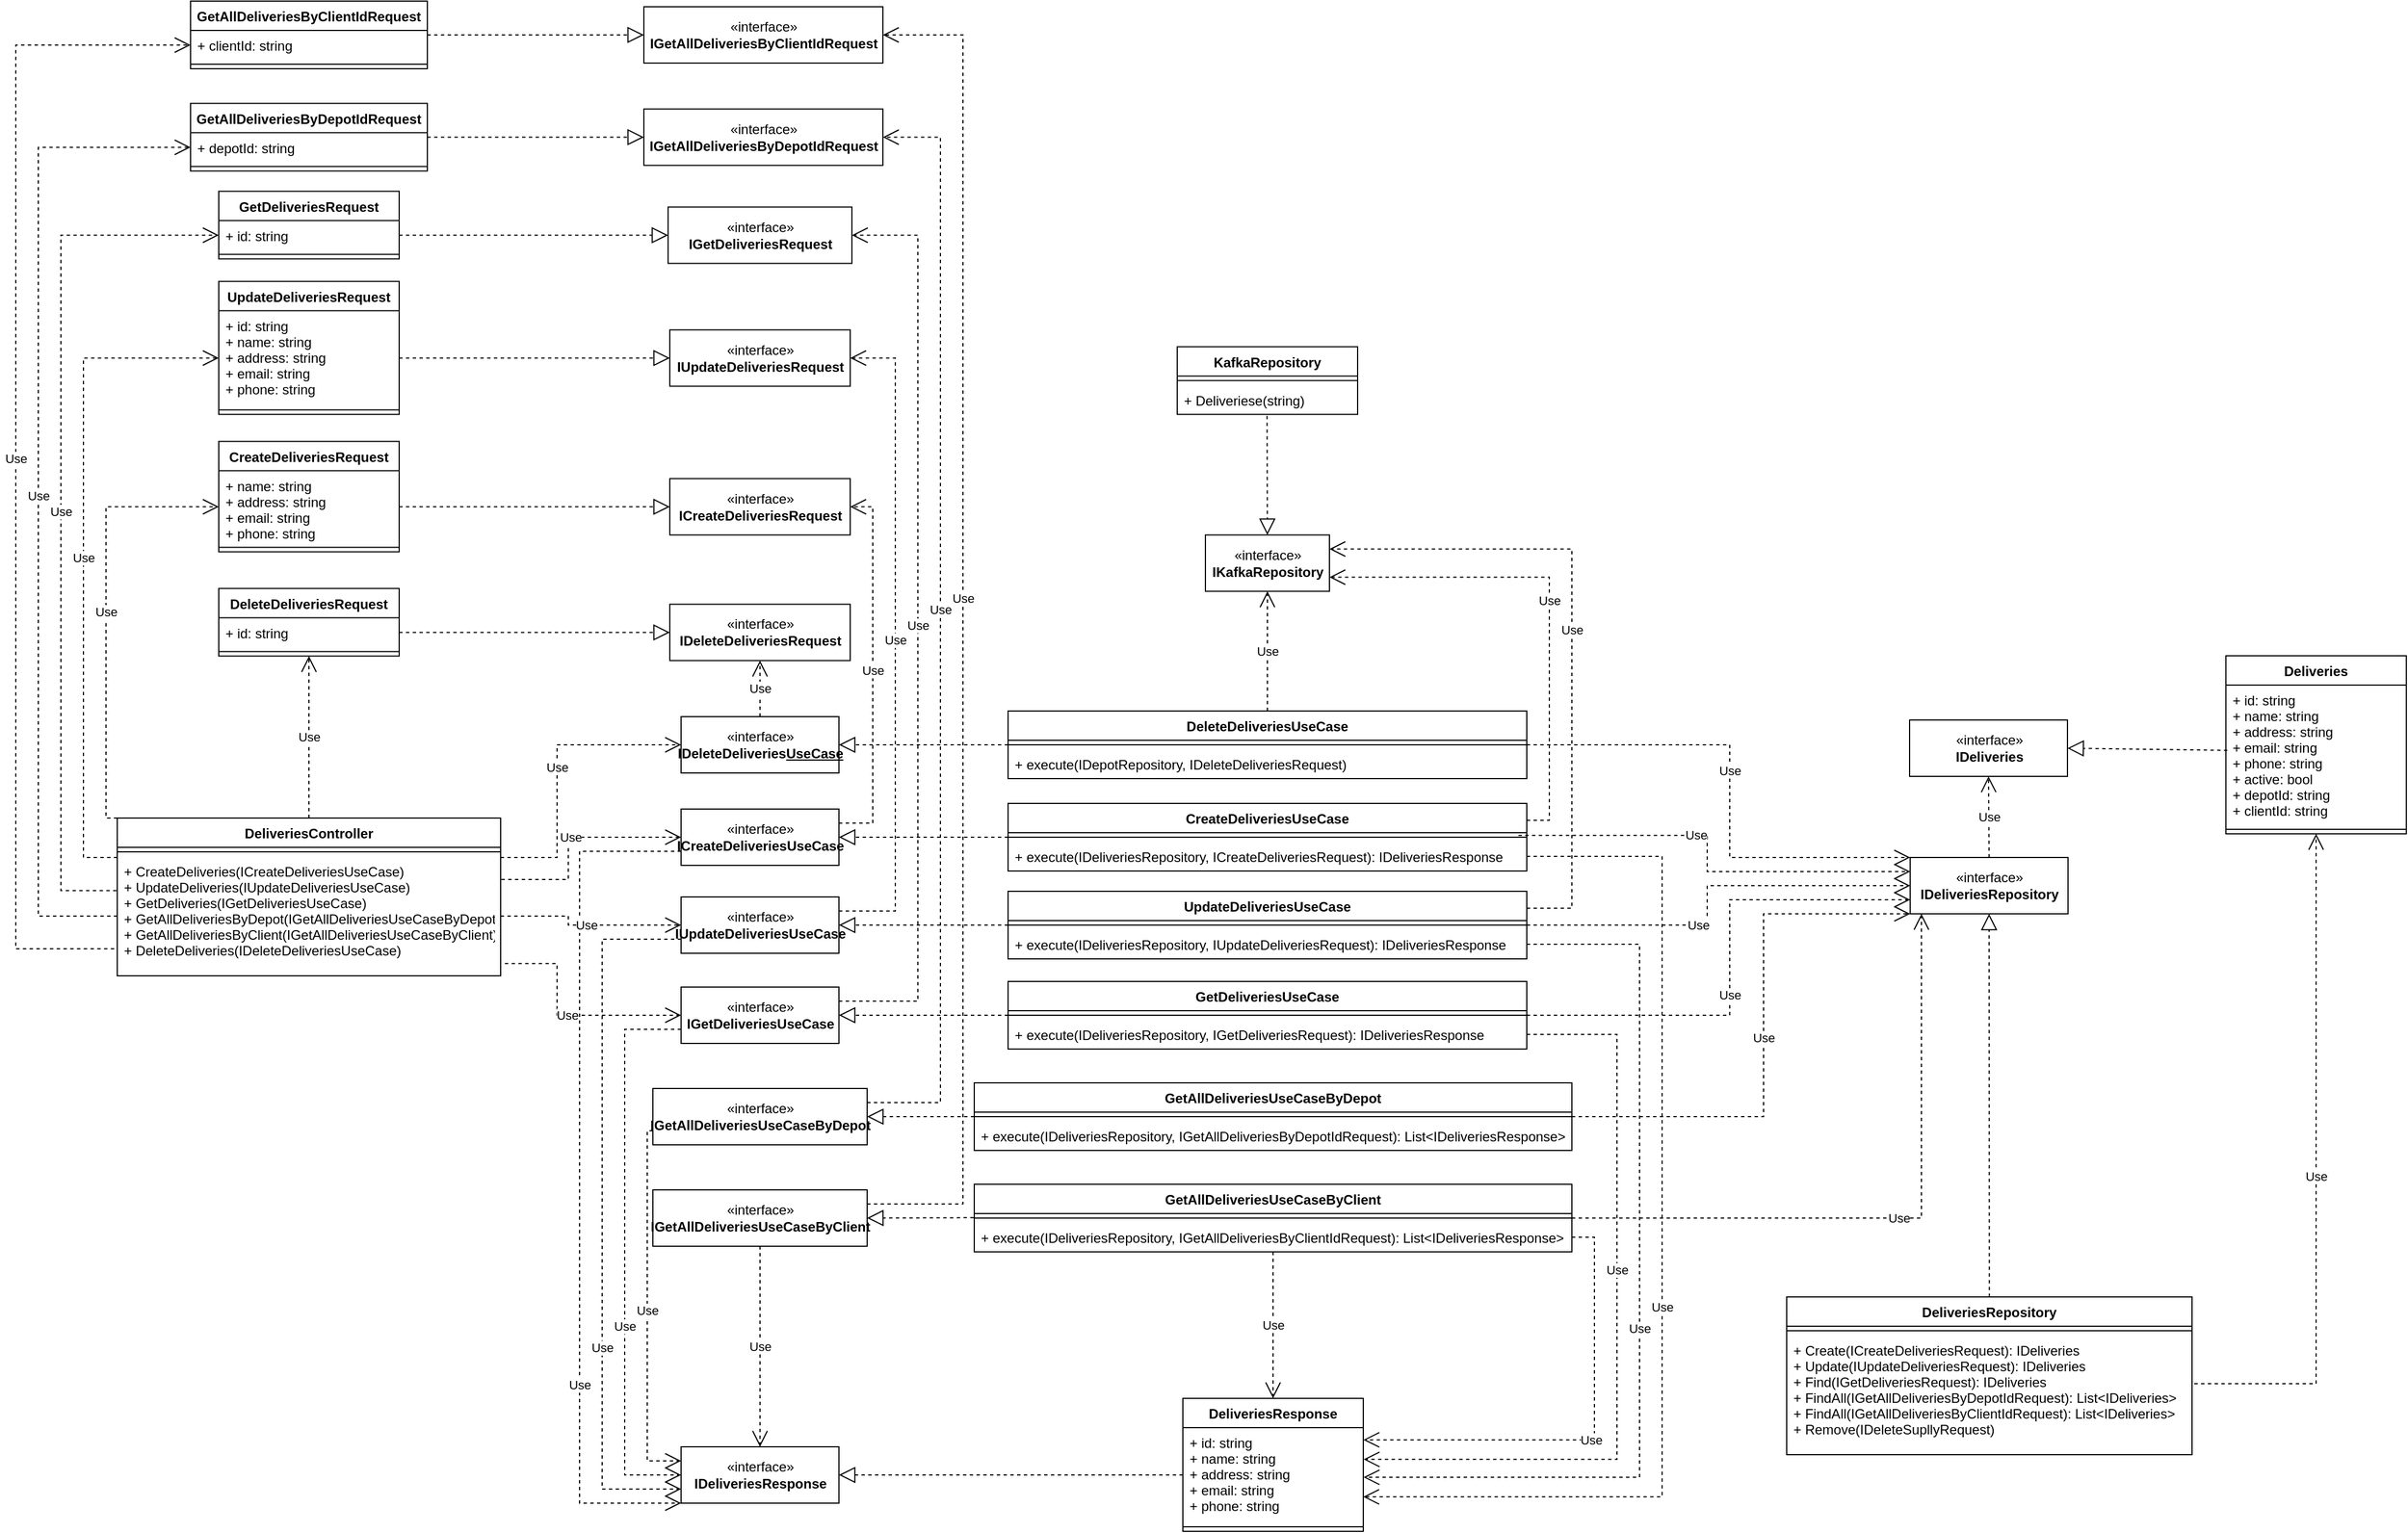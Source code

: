 <mxfile version="17.4.2" type="device"><diagram id="R9wGF6cqfLT7qbF-v_ny" name="Page-1"><mxGraphModel dx="2519" dy="3956" grid="1" gridSize="10" guides="1" tooltips="1" connect="1" arrows="1" fold="1" page="1" pageScale="1" pageWidth="827" pageHeight="1169" math="0" shadow="0"><root><mxCell id="0"/><mxCell id="1" parent="0"/><mxCell id="oBY4pIVmb3Fh3txqAVTj-1" value="" style="endArrow=block;dashed=1;endFill=0;endSize=12;html=1;rounded=0;exitX=0;exitY=0.5;exitDx=0;exitDy=0;entryX=1;entryY=0.5;entryDx=0;entryDy=0;" parent="1" source="oBY4pIVmb3Fh3txqAVTj-48" target="oBY4pIVmb3Fh3txqAVTj-2" edge="1"><mxGeometry width="160" relative="1" as="geometry"><mxPoint x="-690" y="-1157" as="sourcePoint"/><mxPoint x="-260" y="-950" as="targetPoint"/></mxGeometry></mxCell><mxCell id="oBY4pIVmb3Fh3txqAVTj-2" value="«interface»&lt;br&gt;&lt;b&gt;IDeliveriesResponse&lt;/b&gt;" style="html=1;" parent="1" vertex="1"><mxGeometry x="-890" y="-1127" width="140" height="50" as="geometry"/></mxCell><mxCell id="oBY4pIVmb3Fh3txqAVTj-3" value="" style="endArrow=block;dashed=1;endFill=0;endSize=12;html=1;rounded=0;" parent="1" source="oBY4pIVmb3Fh3txqAVTj-10" target="oBY4pIVmb3Fh3txqAVTj-21" edge="1"><mxGeometry width="160" relative="1" as="geometry"><mxPoint x="-320" y="-1560" as="sourcePoint"/><mxPoint x="-160" y="-1560" as="targetPoint"/></mxGeometry></mxCell><mxCell id="oBY4pIVmb3Fh3txqAVTj-4" value="" style="endArrow=block;dashed=1;endFill=0;endSize=12;html=1;rounded=0;" parent="1" source="oBY4pIVmb3Fh3txqAVTj-7" target="oBY4pIVmb3Fh3txqAVTj-20" edge="1"><mxGeometry width="160" relative="1" as="geometry"><mxPoint x="-670" y="-1600" as="sourcePoint"/><mxPoint x="-510" y="-1600" as="targetPoint"/></mxGeometry></mxCell><mxCell id="oBY4pIVmb3Fh3txqAVTj-5" value="" style="endArrow=block;dashed=1;endFill=0;endSize=12;html=1;rounded=0;" parent="1" source="oBY4pIVmb3Fh3txqAVTj-13" target="oBY4pIVmb3Fh3txqAVTj-22" edge="1"><mxGeometry width="160" relative="1" as="geometry"><mxPoint x="-320" y="-1560" as="sourcePoint"/><mxPoint x="-160" y="-1560" as="targetPoint"/></mxGeometry></mxCell><mxCell id="oBY4pIVmb3Fh3txqAVTj-6" value="" style="endArrow=block;dashed=1;endFill=0;endSize=12;html=1;rounded=0;" parent="1" source="oBY4pIVmb3Fh3txqAVTj-16" target="oBY4pIVmb3Fh3txqAVTj-23" edge="1"><mxGeometry width="160" relative="1" as="geometry"><mxPoint x="-320" y="-1560" as="sourcePoint"/><mxPoint x="-160" y="-1560" as="targetPoint"/></mxGeometry></mxCell><mxCell id="oBY4pIVmb3Fh3txqAVTj-7" value="CreateDeliveriesUseCase" style="swimlane;fontStyle=1;align=center;verticalAlign=top;childLayout=stackLayout;horizontal=1;startSize=26;horizontalStack=0;resizeParent=1;resizeParentMax=0;resizeLast=0;collapsible=1;marginBottom=0;" parent="1" vertex="1"><mxGeometry x="-600" y="-1698" width="460" height="60" as="geometry"/></mxCell><mxCell id="oBY4pIVmb3Fh3txqAVTj-8" value="" style="line;strokeWidth=1;fillColor=none;align=left;verticalAlign=middle;spacingTop=-1;spacingLeft=3;spacingRight=3;rotatable=0;labelPosition=right;points=[];portConstraint=eastwest;" parent="oBY4pIVmb3Fh3txqAVTj-7" vertex="1"><mxGeometry y="26" width="460" height="8" as="geometry"/></mxCell><mxCell id="oBY4pIVmb3Fh3txqAVTj-9" value="+ execute(IDeliveriesRepository, ICreateDeliveriesRequest): IDeliveriesResponse" style="text;strokeColor=none;fillColor=none;align=left;verticalAlign=top;spacingLeft=4;spacingRight=4;overflow=hidden;rotatable=0;points=[[0,0.5],[1,0.5]];portConstraint=eastwest;" parent="oBY4pIVmb3Fh3txqAVTj-7" vertex="1"><mxGeometry y="34" width="460" height="26" as="geometry"/></mxCell><mxCell id="oBY4pIVmb3Fh3txqAVTj-10" value="UpdateDeliveriesUseCase" style="swimlane;fontStyle=1;align=center;verticalAlign=top;childLayout=stackLayout;horizontal=1;startSize=26;horizontalStack=0;resizeParent=1;resizeParentMax=0;resizeLast=0;collapsible=1;marginBottom=0;" parent="1" vertex="1"><mxGeometry x="-600" y="-1620" width="460" height="60" as="geometry"/></mxCell><mxCell id="oBY4pIVmb3Fh3txqAVTj-11" value="" style="line;strokeWidth=1;fillColor=none;align=left;verticalAlign=middle;spacingTop=-1;spacingLeft=3;spacingRight=3;rotatable=0;labelPosition=right;points=[];portConstraint=eastwest;" parent="oBY4pIVmb3Fh3txqAVTj-10" vertex="1"><mxGeometry y="26" width="460" height="8" as="geometry"/></mxCell><mxCell id="oBY4pIVmb3Fh3txqAVTj-12" value="+ execute(IDeliveriesRepository, IUpdateDeliveriesRequest): IDeliveriesResponse" style="text;strokeColor=none;fillColor=none;align=left;verticalAlign=top;spacingLeft=4;spacingRight=4;overflow=hidden;rotatable=0;points=[[0,0.5],[1,0.5]];portConstraint=eastwest;" parent="oBY4pIVmb3Fh3txqAVTj-10" vertex="1"><mxGeometry y="34" width="460" height="26" as="geometry"/></mxCell><mxCell id="oBY4pIVmb3Fh3txqAVTj-13" value="GetDeliveriesUseCase" style="swimlane;fontStyle=1;align=center;verticalAlign=top;childLayout=stackLayout;horizontal=1;startSize=26;horizontalStack=0;resizeParent=1;resizeParentMax=0;resizeLast=0;collapsible=1;marginBottom=0;" parent="1" vertex="1"><mxGeometry x="-600" y="-1540" width="460" height="60" as="geometry"/></mxCell><mxCell id="oBY4pIVmb3Fh3txqAVTj-14" value="" style="line;strokeWidth=1;fillColor=none;align=left;verticalAlign=middle;spacingTop=-1;spacingLeft=3;spacingRight=3;rotatable=0;labelPosition=right;points=[];portConstraint=eastwest;" parent="oBY4pIVmb3Fh3txqAVTj-13" vertex="1"><mxGeometry y="26" width="460" height="8" as="geometry"/></mxCell><mxCell id="oBY4pIVmb3Fh3txqAVTj-15" value="+ execute(IDeliveriesRepository, IGetDeliveriesRequest): IDeliveriesResponse" style="text;strokeColor=none;fillColor=none;align=left;verticalAlign=top;spacingLeft=4;spacingRight=4;overflow=hidden;rotatable=0;points=[[0,0.5],[1,0.5]];portConstraint=eastwest;" parent="oBY4pIVmb3Fh3txqAVTj-13" vertex="1"><mxGeometry y="34" width="460" height="26" as="geometry"/></mxCell><mxCell id="oBY4pIVmb3Fh3txqAVTj-16" value="DeleteDeliveriesUseCase" style="swimlane;fontStyle=1;align=center;verticalAlign=top;childLayout=stackLayout;horizontal=1;startSize=26;horizontalStack=0;resizeParent=1;resizeParentMax=0;resizeLast=0;collapsible=1;marginBottom=0;" parent="1" vertex="1"><mxGeometry x="-600" y="-1780" width="460" height="60" as="geometry"/></mxCell><mxCell id="oBY4pIVmb3Fh3txqAVTj-17" value="" style="line;strokeWidth=1;fillColor=none;align=left;verticalAlign=middle;spacingTop=-1;spacingLeft=3;spacingRight=3;rotatable=0;labelPosition=right;points=[];portConstraint=eastwest;" parent="oBY4pIVmb3Fh3txqAVTj-16" vertex="1"><mxGeometry y="26" width="460" height="8" as="geometry"/></mxCell><mxCell id="oBY4pIVmb3Fh3txqAVTj-18" value="+ execute(IDepotRepository, IDeleteDeliveriesRequest)" style="text;strokeColor=none;fillColor=none;align=left;verticalAlign=top;spacingLeft=4;spacingRight=4;overflow=hidden;rotatable=0;points=[[0,0.5],[1,0.5]];portConstraint=eastwest;" parent="oBY4pIVmb3Fh3txqAVTj-16" vertex="1"><mxGeometry y="34" width="460" height="26" as="geometry"/></mxCell><mxCell id="oBY4pIVmb3Fh3txqAVTj-19" value="&lt;span style=&quot;color: rgba(0 , 0 , 0 , 0) ; font-family: monospace ; font-size: 0px&quot;&gt;%3CmxGraphModel%3E%3Croot%3E%3CmxCell%20id%3D%220%22%2F%3E%3CmxCell%20id%3D%221%22%20parent%3D%220%22%2F%3E%3CmxCell%20id%3D%222%22%20value%3D%22%C2%ABinterface%C2%BB%26lt%3Bbr%26gt%3B%26lt%3Bb%26gt%3BICreateDeliveriesRequest%26lt%3B%2Fb%26gt%3B%22%20style%3D%22html%3D1%3B%22%20vertex%3D%221%22%20parent%3D%221%22%3E%3CmxGeometry%20x%3D%22-1110%22%20y%3D%22-2160%22%20width%3D%22140%22%20height%3D%2250%22%20as%3D%22geometry%22%2F%3E%3C%2FmxCell%3E%3CmxCell%20id%3D%223%22%20value%3D%22%C2%ABinterface%C2%BB%26lt%3Bbr%26gt%3B%26lt%3Bb%26gt%3BIGetDeliveriesRequest%26lt%3B%2Fb%26gt%3B%22%20style%3D%22html%3D1%3B%22%20vertex%3D%221%22%20parent%3D%221%22%3E%3CmxGeometry%20x%3D%22-1110%22%20y%3D%22-2040%22%20width%3D%22140%22%20height%3D%2250%22%20as%3D%22geometry%22%2F%3E%3C%2FmxCell%3E%3CmxCell%20id%3D%224%22%20value%3D%22%C2%ABinterface%C2%BB%26lt%3Bbr%26gt%3B%26lt%3Bb%26gt%3BIUpdateDeliveriesR%26lt%3B%2Fb%26gt%3B%26lt%3Bspan%20style%3D%26quot%3Bcolor%3A%20rgba(0%20%2C%200%20%2C%200%20%2C%200)%20%3B%20font-family%3A%20monospace%20%3B%20font-size%3A%200px%26quot%3B%26gt%3B%253CmxGraphModel%253E%253Croot%253E%253CmxCell%2520id%253D%25220%2522%252F%253E%253CmxCell%2520id%253D%25221%2522%2520parent%253D%25220%2522%252F%253E%253CmxCell%2520id%253D%25222%2522%2520value%253D%2522%25C2%25ABinterface%25C2%25BB%2526lt%253Bbr%2526gt%253B%2526lt%253Bb%2526gt%253BICreateDeliveriesRequest%2526lt%253B%252Fb%2526gt%253B%2522%2520style%253D%2522html%253D1%253B%2522%2520vertex%253D%25221%2522%2520parent%253D%25221%2522%253E%253CmxGeometry%2520x%253D%2522-790%2522%2520y%253D%2522-1310%2522%2520width%253D%2522140%2522%2520height%253D%252250%2522%2520as%253D%2522geometry%2522%252F%253E%253C%252FmxCell%253E%253C%252Froot%253E%253C%252FmxGraphModel%253E%26lt%3B%2Fspan%26gt%3B%26lt%3Bb%26gt%3B%26lt%3Bbr%26gt%3Bequest%26lt%3B%2Fb%26gt%3B%22%20style%3D%22html%3D1%3B%22%20vertex%3D%221%22%20parent%3D%221%22%3E%3CmxGeometry%20x%3D%22-1110%22%20y%3D%22-2100%22%20width%3D%22140%22%20height%3D%2250%22%20as%3D%22geometry%22%2F%3E%3C%2FmxCell%3E%3CmxCell%20id%3D%225%22%20value%3D%22%C2%ABinterface%C2%BB%26lt%3Bbr%26gt%3B%26lt%3Bb%26gt%3BIDeleteDeliveriesRequest%26lt%3B%2Fb%26gt%3B%22%20style%3D%22html%3D1%3B%22%20vertex%3D%221%22%20parent%3D%221%22%3E%3CmxGeometry%20x%3D%22-1110%22%20y%3D%22-1980%22%20width%3D%22140%22%20height%3D%2250%22%20as%3D%22geometry%22%2F%3E%3C%2FmxCell%3E%3C%2Froot%3E%3C%2FmxGraphModel%3E&lt;/span&gt;" style="html=1;strokeColor=none;resizeWidth=1;resizeHeight=1;fillColor=none;part=1;connectable=0;allowArrows=0;deletable=0;" parent="1" vertex="1"><mxGeometry x="-930" y="-1790" width="230.0" height="224" as="geometry"><mxPoint y="30" as="offset"/></mxGeometry></mxCell><mxCell id="oBY4pIVmb3Fh3txqAVTj-20" value="«interface»&lt;br&gt;&lt;b&gt;ICreateDeliveriesUseCase&lt;/b&gt;" style="html=1;" parent="1" vertex="1"><mxGeometry x="-890" y="-1693" width="140" height="50" as="geometry"/></mxCell><mxCell id="oBY4pIVmb3Fh3txqAVTj-21" value="«interface»&lt;br&gt;&lt;b&gt;IUpdateDeliveriesUseCase&lt;/b&gt;&lt;span style=&quot;color: rgba(0 , 0 , 0 , 0) ; font-family: monospace ; font-size: 0px&quot;&gt;%3CmxGraphModel%3E%3Croot%3E%3CmxCell%20id%3D%220%22%2F%3E%3CmxCell%20id%3D%221%22%20parent%3D%220%22%2F%3E%3CmxCell%20id%3D%222%22%20value%3D%22%C2%ABinterface%C2%BB%26lt%3Bbr%26gt%3B%26lt%3Bb%26gt%3BICreateDeliveriesRequest%26lt%3B%2Fb%26gt%3B%22%20style%3D%22html%3D1%3B%22%20vertex%3D%221%22%20parent%3D%221%22%3E%3CmxGeometry%20x%3D%22-790%22%20y%3D%22-1310%22%20width%3D%22140%22%20height%3D%2250%22%20as%3D%22geometry%22%2F%3E%3C%2FmxCell%3E%3C%2Froot%3E%3C%2FmxGraphMom&lt;/span&gt;&lt;b&gt;&lt;br&gt;&lt;/b&gt;" style="html=1;" parent="1" vertex="1"><mxGeometry x="-890" y="-1615" width="140" height="50" as="geometry"/></mxCell><mxCell id="oBY4pIVmb3Fh3txqAVTj-22" value="«interface»&lt;br&gt;&lt;b&gt;IGetDeliveriesUseCase&lt;/b&gt;" style="html=1;" parent="1" vertex="1"><mxGeometry x="-890" y="-1535" width="140" height="50" as="geometry"/></mxCell><mxCell id="oBY4pIVmb3Fh3txqAVTj-23" value="«interface»&lt;br&gt;&lt;b&gt;IDeleteDeliveries&lt;u&gt;UseCase&lt;/u&gt;&lt;/b&gt;" style="html=1;" parent="1" vertex="1"><mxGeometry x="-890" y="-1775" width="140" height="50" as="geometry"/></mxCell><mxCell id="oBY4pIVmb3Fh3txqAVTj-24" value="Use" style="endArrow=open;endSize=12;dashed=1;html=1;rounded=0;exitX=0;exitY=0.75;exitDx=0;exitDy=0;edgeStyle=elbowEdgeStyle;entryX=0;entryY=1;entryDx=0;entryDy=0;" parent="1" source="oBY4pIVmb3Fh3txqAVTj-20" target="oBY4pIVmb3Fh3txqAVTj-2" edge="1"><mxGeometry x="0.485" width="160" relative="1" as="geometry"><mxPoint x="-1170" y="-1640" as="sourcePoint"/><mxPoint x="-920" y="-1250" as="targetPoint"/><Array as="points"><mxPoint x="-980" y="-1610"/><mxPoint x="-970" y="-1390"/><mxPoint x="-900" y="-1210"/><mxPoint x="-920" y="-1420"/><mxPoint x="-910" y="-1660"/><mxPoint x="-900" y="-1680"/><mxPoint x="-890" y="-1560"/></Array><mxPoint as="offset"/></mxGeometry></mxCell><mxCell id="oBY4pIVmb3Fh3txqAVTj-25" value="Use" style="endArrow=open;endSize=12;dashed=1;html=1;rounded=0;exitX=0;exitY=0.75;exitDx=0;exitDy=0;edgeStyle=elbowEdgeStyle;entryX=0;entryY=0.75;entryDx=0;entryDy=0;" parent="1" source="oBY4pIVmb3Fh3txqAVTj-21" target="oBY4pIVmb3Fh3txqAVTj-2" edge="1"><mxGeometry x="0.376" width="160" relative="1" as="geometry"><mxPoint x="-1030" y="-1450" as="sourcePoint"/><mxPoint x="-940" y="-1230" as="targetPoint"/><Array as="points"><mxPoint x="-960" y="-1370"/><mxPoint x="-950" y="-1400"/><mxPoint x="-940" y="-1440"/><mxPoint x="-940" y="-1410"/><mxPoint x="-920" y="-1490"/><mxPoint x="-910" y="-1519"/></Array><mxPoint as="offset"/></mxGeometry></mxCell><mxCell id="oBY4pIVmb3Fh3txqAVTj-26" value="Use" style="endArrow=open;endSize=12;dashed=1;html=1;rounded=0;exitX=0;exitY=0.75;exitDx=0;exitDy=0;edgeStyle=elbowEdgeStyle;entryX=0;entryY=0.5;entryDx=0;entryDy=0;" parent="1" source="oBY4pIVmb3Fh3txqAVTj-22" target="oBY4pIVmb3Fh3txqAVTj-2" edge="1"><mxGeometry x="0.264" width="160" relative="1" as="geometry"><mxPoint x="-1030" y="-1450" as="sourcePoint"/><mxPoint x="-960" y="-1180" as="targetPoint"/><Array as="points"><mxPoint x="-940" y="-1210"/><mxPoint x="-930" y="-1370"/><mxPoint x="-920" y="-1390"/><mxPoint x="-820" y="-1370"/><mxPoint x="-930" y="-1390"/><mxPoint x="-960" y="-1380"/><mxPoint x="-980" y="-1400"/><mxPoint x="-940" y="-1480"/><mxPoint x="-930" y="-1480"/></Array><mxPoint as="offset"/></mxGeometry></mxCell><mxCell id="oBY4pIVmb3Fh3txqAVTj-27" value="Use" style="endArrow=open;endSize=12;dashed=1;html=1;rounded=0;exitX=0.984;exitY=0.3;exitDx=0;exitDy=0;entryX=0;entryY=0.25;entryDx=0;entryDy=0;edgeStyle=elbowEdgeStyle;exitPerimeter=0;" parent="1" source="oBY4pIVmb3Fh3txqAVTj-8" target="oBY4pIVmb3Fh3txqAVTj-74" edge="1"><mxGeometry x="-0.17" width="160" relative="1" as="geometry"><mxPoint x="-320" y="-1650" as="sourcePoint"/><mxPoint x="-160" y="-1650" as="targetPoint"/><Array as="points"><mxPoint x="20" y="-1650"/><mxPoint x="20" y="-1720"/></Array><mxPoint as="offset"/></mxGeometry></mxCell><mxCell id="oBY4pIVmb3Fh3txqAVTj-28" value="Use" style="endArrow=open;endSize=12;dashed=1;html=1;rounded=0;exitX=1;exitY=0.5;exitDx=0;exitDy=0;entryX=0;entryY=0.5;entryDx=0;entryDy=0;edgeStyle=elbowEdgeStyle;" parent="1" source="oBY4pIVmb3Fh3txqAVTj-10" target="oBY4pIVmb3Fh3txqAVTj-74" edge="1"><mxGeometry x="-0.193" width="160" relative="1" as="geometry"><mxPoint x="-310" y="-1640" as="sourcePoint"/><mxPoint x="-150" y="-1640" as="targetPoint"/><Array as="points"><mxPoint x="20" y="-1610"/></Array><mxPoint as="offset"/></mxGeometry></mxCell><mxCell id="oBY4pIVmb3Fh3txqAVTj-29" value="Use" style="endArrow=open;endSize=12;dashed=1;html=1;rounded=0;exitX=1;exitY=0.5;exitDx=0;exitDy=0;entryX=0;entryY=0.75;entryDx=0;entryDy=0;edgeStyle=elbowEdgeStyle;" parent="1" source="oBY4pIVmb3Fh3txqAVTj-13" target="oBY4pIVmb3Fh3txqAVTj-74" edge="1"><mxGeometry x="-0.104" width="160" relative="1" as="geometry"><mxPoint x="-300" y="-1630" as="sourcePoint"/><mxPoint x="-140" y="-1630" as="targetPoint"/><Array as="points"><mxPoint x="40" y="-1540"/><mxPoint x="-10" y="-1620"/><mxPoint x="-260" y="-1620"/></Array><mxPoint as="offset"/></mxGeometry></mxCell><mxCell id="oBY4pIVmb3Fh3txqAVTj-30" value="Use" style="endArrow=open;endSize=12;dashed=1;html=1;rounded=0;edgeStyle=elbowEdgeStyle;exitX=1;exitY=0.5;exitDx=0;exitDy=0;entryX=0;entryY=0;entryDx=0;entryDy=0;" parent="1" source="oBY4pIVmb3Fh3txqAVTj-16" target="oBY4pIVmb3Fh3txqAVTj-74" edge="1"><mxGeometry x="-0.08" width="160" relative="1" as="geometry"><mxPoint x="-280" y="-1550" as="sourcePoint"/><mxPoint x="150" y="-1750" as="targetPoint"/><Array as="points"><mxPoint x="40" y="-1690"/><mxPoint x="30" y="-1560"/></Array><mxPoint as="offset"/></mxGeometry></mxCell><mxCell id="oBY4pIVmb3Fh3txqAVTj-31" value="DeleteDeliveriesRequest" style="swimlane;fontStyle=1;align=center;verticalAlign=top;childLayout=stackLayout;horizontal=1;startSize=26;horizontalStack=0;resizeParent=1;resizeParentMax=0;resizeLast=0;collapsible=1;marginBottom=0;" parent="1" vertex="1"><mxGeometry x="-1300" y="-1888.75" width="160" height="60" as="geometry"/></mxCell><mxCell id="oBY4pIVmb3Fh3txqAVTj-32" value="+ id: string" style="text;strokeColor=none;fillColor=none;align=left;verticalAlign=top;spacingLeft=4;spacingRight=4;overflow=hidden;rotatable=0;points=[[0,0.5],[1,0.5]];portConstraint=eastwest;" parent="oBY4pIVmb3Fh3txqAVTj-31" vertex="1"><mxGeometry y="26" width="160" height="26" as="geometry"/></mxCell><mxCell id="oBY4pIVmb3Fh3txqAVTj-33" value="" style="line;strokeWidth=1;fillColor=none;align=left;verticalAlign=middle;spacingTop=-1;spacingLeft=3;spacingRight=3;rotatable=0;labelPosition=right;points=[];portConstraint=eastwest;" parent="oBY4pIVmb3Fh3txqAVTj-31" vertex="1"><mxGeometry y="52" width="160" height="8" as="geometry"/></mxCell><mxCell id="oBY4pIVmb3Fh3txqAVTj-34" style="edgeStyle=elbowEdgeStyle;rounded=0;orthogonalLoop=1;jettySize=auto;html=1;exitX=0.5;exitY=0;exitDx=0;exitDy=0;" parent="1" source="oBY4pIVmb3Fh3txqAVTj-31" target="oBY4pIVmb3Fh3txqAVTj-31" edge="1"><mxGeometry relative="1" as="geometry"/></mxCell><mxCell id="oBY4pIVmb3Fh3txqAVTj-35" value="GetDeliveriesRequest" style="swimlane;fontStyle=1;align=center;verticalAlign=top;childLayout=stackLayout;horizontal=1;startSize=26;horizontalStack=0;resizeParent=1;resizeParentMax=0;resizeLast=0;collapsible=1;marginBottom=0;" parent="1" vertex="1"><mxGeometry x="-1300" y="-2241.25" width="160" height="60" as="geometry"/></mxCell><mxCell id="oBY4pIVmb3Fh3txqAVTj-36" value="+ id: string" style="text;strokeColor=none;fillColor=none;align=left;verticalAlign=top;spacingLeft=4;spacingRight=4;overflow=hidden;rotatable=0;points=[[0,0.5],[1,0.5]];portConstraint=eastwest;" parent="oBY4pIVmb3Fh3txqAVTj-35" vertex="1"><mxGeometry y="26" width="160" height="26" as="geometry"/></mxCell><mxCell id="oBY4pIVmb3Fh3txqAVTj-37" value="" style="line;strokeWidth=1;fillColor=none;align=left;verticalAlign=middle;spacingTop=-1;spacingLeft=3;spacingRight=3;rotatable=0;labelPosition=right;points=[];portConstraint=eastwest;" parent="oBY4pIVmb3Fh3txqAVTj-35" vertex="1"><mxGeometry y="52" width="160" height="8" as="geometry"/></mxCell><mxCell id="oBY4pIVmb3Fh3txqAVTj-38" value="UpdateDeliveriesRequest" style="swimlane;fontStyle=1;align=center;verticalAlign=top;childLayout=stackLayout;horizontal=1;startSize=26;horizontalStack=0;resizeParent=1;resizeParentMax=0;resizeLast=0;collapsible=1;marginBottom=0;" parent="1" vertex="1"><mxGeometry x="-1300" y="-2161.25" width="160" height="118" as="geometry"/></mxCell><mxCell id="oBY4pIVmb3Fh3txqAVTj-39" value="+ id: string&#10;+ name: string&#10;+ address: string&#10;+ email: string&#10;+ phone: string" style="text;strokeColor=none;fillColor=none;align=left;verticalAlign=top;spacingLeft=4;spacingRight=4;overflow=hidden;rotatable=0;points=[[0,0.5],[1,0.5]];portConstraint=eastwest;" parent="oBY4pIVmb3Fh3txqAVTj-38" vertex="1"><mxGeometry y="26" width="160" height="84" as="geometry"/></mxCell><mxCell id="oBY4pIVmb3Fh3txqAVTj-40" value="" style="line;strokeWidth=1;fillColor=none;align=left;verticalAlign=middle;spacingTop=-1;spacingLeft=3;spacingRight=3;rotatable=0;labelPosition=right;points=[];portConstraint=eastwest;" parent="oBY4pIVmb3Fh3txqAVTj-38" vertex="1"><mxGeometry y="110" width="160" height="8" as="geometry"/></mxCell><mxCell id="oBY4pIVmb3Fh3txqAVTj-41" value="CreateDeliveriesRequest" style="swimlane;fontStyle=1;align=center;verticalAlign=top;childLayout=stackLayout;horizontal=1;startSize=26;horizontalStack=0;resizeParent=1;resizeParentMax=0;resizeLast=0;collapsible=1;marginBottom=0;" parent="1" vertex="1"><mxGeometry x="-1300" y="-2019.25" width="160" height="98" as="geometry"/></mxCell><mxCell id="oBY4pIVmb3Fh3txqAVTj-42" value="+ name: string&#10;+ address: string&#10;+ email: string&#10;+ phone: string" style="text;strokeColor=none;fillColor=none;align=left;verticalAlign=top;spacingLeft=4;spacingRight=4;overflow=hidden;rotatable=0;points=[[0,0.5],[1,0.5]];portConstraint=eastwest;" parent="oBY4pIVmb3Fh3txqAVTj-41" vertex="1"><mxGeometry y="26" width="160" height="64" as="geometry"/></mxCell><mxCell id="oBY4pIVmb3Fh3txqAVTj-43" value="" style="line;strokeWidth=1;fillColor=none;align=left;verticalAlign=middle;spacingTop=-1;spacingLeft=3;spacingRight=3;rotatable=0;labelPosition=right;points=[];portConstraint=eastwest;" parent="oBY4pIVmb3Fh3txqAVTj-41" vertex="1"><mxGeometry y="90" width="160" height="8" as="geometry"/></mxCell><mxCell id="oBY4pIVmb3Fh3txqAVTj-44" value="Use" style="endArrow=open;endSize=12;dashed=1;html=1;rounded=0;exitX=1;exitY=0.5;exitDx=0;exitDy=0;entryX=1.002;entryY=0.335;entryDx=0;entryDy=0;edgeStyle=elbowEdgeStyle;entryPerimeter=0;" parent="1" source="oBY4pIVmb3Fh3txqAVTj-15" target="oBY4pIVmb3Fh3txqAVTj-48" edge="1"><mxGeometry x="-0.153" width="160" relative="1" as="geometry"><mxPoint x="-460" y="-1450" as="sourcePoint"/><mxPoint x="-520" y="-1392" as="targetPoint"/><Array as="points"><mxPoint x="-60" y="-1280"/><mxPoint x="-100" y="-1440"/><mxPoint x="-90" y="-1460"/><mxPoint x="-110" y="-1380"/><mxPoint x="-500" y="-1440"/><mxPoint x="-490" y="-1490"/></Array><mxPoint as="offset"/></mxGeometry></mxCell><mxCell id="oBY4pIVmb3Fh3txqAVTj-45" value="Use" style="endArrow=open;endSize=12;dashed=1;html=1;rounded=0;exitX=1;exitY=0.5;exitDx=0;exitDy=0;entryX=1.002;entryY=0.524;entryDx=0;entryDy=0;edgeStyle=elbowEdgeStyle;entryPerimeter=0;" parent="1" source="oBY4pIVmb3Fh3txqAVTj-12" target="oBY4pIVmb3Fh3txqAVTj-48" edge="1"><mxGeometry x="0.077" width="160" relative="1" as="geometry"><mxPoint x="-530" y="-1530" as="sourcePoint"/><mxPoint x="-520" y="-1377" as="targetPoint"/><Array as="points"><mxPoint x="-40" y="-1280"/><mxPoint x="-80" y="-1550"/><mxPoint x="-100" y="-1550"/><mxPoint x="-110" y="-1400"/><mxPoint x="-120" y="-1430"/><mxPoint x="-130" y="-1470"/><mxPoint x="-470" y="-1490"/></Array><mxPoint as="offset"/></mxGeometry></mxCell><mxCell id="oBY4pIVmb3Fh3txqAVTj-46" value="Use" style="endArrow=open;endSize=12;dashed=1;html=1;rounded=0;exitX=1;exitY=0.5;exitDx=0;exitDy=0;entryX=1;entryY=0.731;entryDx=0;entryDy=0;edgeStyle=elbowEdgeStyle;entryPerimeter=0;" parent="1" source="oBY4pIVmb3Fh3txqAVTj-9" target="oBY4pIVmb3Fh3txqAVTj-48" edge="1"><mxGeometry x="0.093" width="160" relative="1" as="geometry"><mxPoint x="-390" y="-1460" as="sourcePoint"/><mxPoint x="-520" y="-1369.5" as="targetPoint"/><Array as="points"><mxPoint x="-20" y="-1280"/><mxPoint x="10" y="-1280"/><mxPoint x="-60" y="-1460"/><mxPoint x="-80" y="-1470"/><mxPoint x="-100" y="-1620"/><mxPoint x="-240" y="-1550"/><mxPoint x="-450" y="-1540"/></Array><mxPoint y="-1" as="offset"/></mxGeometry></mxCell><mxCell id="oBY4pIVmb3Fh3txqAVTj-47" value="DeliveriesResponse" style="swimlane;fontStyle=1;align=center;verticalAlign=top;childLayout=stackLayout;horizontal=1;startSize=26;horizontalStack=0;resizeParent=1;resizeParentMax=0;resizeLast=0;collapsible=1;marginBottom=0;" parent="1" vertex="1"><mxGeometry x="-445" y="-1170" width="160" height="118" as="geometry"/></mxCell><mxCell id="oBY4pIVmb3Fh3txqAVTj-48" value="+ id: string&#10;+ name: string&#10;+ address: string&#10;+ email: string&#10;+ phone: string" style="text;strokeColor=none;fillColor=none;align=left;verticalAlign=top;spacingLeft=4;spacingRight=4;overflow=hidden;rotatable=0;points=[[0,0.5],[1,0.5]];portConstraint=eastwest;" parent="oBY4pIVmb3Fh3txqAVTj-47" vertex="1"><mxGeometry y="26" width="160" height="84" as="geometry"/></mxCell><mxCell id="oBY4pIVmb3Fh3txqAVTj-49" value="" style="line;strokeWidth=1;fillColor=none;align=left;verticalAlign=middle;spacingTop=-1;spacingLeft=3;spacingRight=3;rotatable=0;labelPosition=right;points=[];portConstraint=eastwest;" parent="oBY4pIVmb3Fh3txqAVTj-47" vertex="1"><mxGeometry y="110" width="160" height="8" as="geometry"/></mxCell><mxCell id="oBY4pIVmb3Fh3txqAVTj-50" value="Use" style="endArrow=open;endSize=12;dashed=1;html=1;rounded=0;exitX=0.5;exitY=0;exitDx=0;exitDy=0;entryX=0.5;entryY=1;entryDx=0;entryDy=0;" parent="1" source="oBY4pIVmb3Fh3txqAVTj-74" target="oBY4pIVmb3Fh3txqAVTj-75" edge="1"><mxGeometry width="160" relative="1" as="geometry"><mxPoint x="-8.5" y="-1750" as="sourcePoint"/><mxPoint y="-1830" as="targetPoint"/></mxGeometry></mxCell><mxCell id="oBY4pIVmb3Fh3txqAVTj-51" value="«interface»&lt;br&gt;&lt;b&gt;IDeleteDeliveriesRequest&lt;/b&gt;" style="html=1;" parent="1" vertex="1"><mxGeometry x="-900" y="-1874.75" width="160" height="50" as="geometry"/></mxCell><mxCell id="oBY4pIVmb3Fh3txqAVTj-52" value="«interface»&lt;br&gt;&lt;b&gt;ICreateDeliveriesRequest&lt;/b&gt;" style="html=1;" parent="1" vertex="1"><mxGeometry x="-900" y="-1986.25" width="160" height="50" as="geometry"/></mxCell><mxCell id="oBY4pIVmb3Fh3txqAVTj-53" value="«interface»&lt;br&gt;&lt;b&gt;IUpdateDeliveriesR&lt;/b&gt;&lt;span style=&quot;color: rgba(0 , 0 , 0 , 0) ; font-family: monospace ; font-size: 0px&quot;&gt;3CmxGraphModel%3E%3Croot%3E%3CmxCell%20id%3D%220%22%2F%3E%3CmxCell%20id%3D%221%22%20parent%3D%220%22%2F%3E%3CmxCell%20id%3D%222%22%20value%3D%22%C2%ABinterface%C2%BB%26lt%3Bbr%26gt%3B%26lt%3Bb%26gt%3BICreateDeliveriesRequest%26lt%3B%2Fb%26gt%3B%22%20style%3D%22html%3D1%3B%22%20vertex%3D%221%22%20parent%3D%221%22%3E%3CmxGeometry%20x%3D%22-790%22%20y%3D%22-1310%22%20width%3D%22140%22%20height%3D%2250%22%20as%3D%22geometry%22%2F%3E%3C%2FmxCell%3E%3C%2Froot%3E%3C%2FmxGraphModel%3E&lt;/span&gt;&lt;b&gt;equest&lt;/b&gt;" style="html=1;" parent="1" vertex="1"><mxGeometry x="-900" y="-2118.25" width="160" height="50" as="geometry"/></mxCell><mxCell id="oBY4pIVmb3Fh3txqAVTj-54" value="«interface»&lt;br&gt;&lt;b&gt;IGetDeliveriesRequest&lt;/b&gt;" style="html=1;" parent="1" vertex="1"><mxGeometry x="-901.5" y="-2227.25" width="163" height="50" as="geometry"/></mxCell><mxCell id="oBY4pIVmb3Fh3txqAVTj-55" value="Use" style="endArrow=open;endSize=12;dashed=1;html=1;rounded=0;entryX=0.5;entryY=1;entryDx=0;entryDy=0;exitX=0.5;exitY=0;exitDx=0;exitDy=0;" parent="1" source="oBY4pIVmb3Fh3txqAVTj-23" target="oBY4pIVmb3Fh3txqAVTj-51" edge="1"><mxGeometry width="160" relative="1" as="geometry"><mxPoint x="-820" y="-1820" as="sourcePoint"/><mxPoint x="-660" y="-1820" as="targetPoint"/></mxGeometry></mxCell><mxCell id="oBY4pIVmb3Fh3txqAVTj-56" value="DeliveriesController" style="swimlane;fontStyle=1;align=center;verticalAlign=top;childLayout=stackLayout;horizontal=1;startSize=26;horizontalStack=0;resizeParent=1;resizeParentMax=0;resizeLast=0;collapsible=1;marginBottom=0;" parent="1" vertex="1"><mxGeometry x="-1390" y="-1685" width="340" height="140" as="geometry"/></mxCell><mxCell id="oBY4pIVmb3Fh3txqAVTj-57" value="" style="line;strokeWidth=1;fillColor=none;align=left;verticalAlign=middle;spacingTop=-1;spacingLeft=3;spacingRight=3;rotatable=0;labelPosition=right;points=[];portConstraint=eastwest;" parent="oBY4pIVmb3Fh3txqAVTj-56" vertex="1"><mxGeometry y="26" width="340" height="8" as="geometry"/></mxCell><mxCell id="oBY4pIVmb3Fh3txqAVTj-58" value="+ CreateDeliveries(ICreateDeliveriesUseCase)&#10;+ UpdateDeliveries(IUpdateDeliveriesUseCase)&#10;+ GetDeliveries(IGetDeliveriesUseCase)&#10;+ GetAllDeliveriesByDepot(IGetAllDeliveriesUseCaseByDepot)&#10;+ GetAllDeliveriesByClient(IGetAllDeliveriesUseCaseByClient)&#10;+ DeleteDeliveries(IDeleteDeliveriesUseCase)" style="text;strokeColor=none;fillColor=none;align=left;verticalAlign=top;spacingLeft=4;spacingRight=4;overflow=hidden;rotatable=0;points=[[0,0.5],[1,0.5]];portConstraint=eastwest;" parent="oBY4pIVmb3Fh3txqAVTj-56" vertex="1"><mxGeometry y="34" width="340" height="106" as="geometry"/></mxCell><mxCell id="oBY4pIVmb3Fh3txqAVTj-59" value="" style="endArrow=block;dashed=1;endFill=0;endSize=12;html=1;rounded=0;entryX=0;entryY=0.5;entryDx=0;entryDy=0;" parent="1" source="oBY4pIVmb3Fh3txqAVTj-36" target="oBY4pIVmb3Fh3txqAVTj-54" edge="1"><mxGeometry width="160" relative="1" as="geometry"><mxPoint x="-1110" y="-2221.25" as="sourcePoint"/><mxPoint x="-950" y="-2221.25" as="targetPoint"/></mxGeometry></mxCell><mxCell id="oBY4pIVmb3Fh3txqAVTj-60" value="" style="endArrow=block;dashed=1;endFill=0;endSize=12;html=1;rounded=0;exitX=1;exitY=0.5;exitDx=0;exitDy=0;entryX=0;entryY=0.5;entryDx=0;entryDy=0;" parent="1" source="oBY4pIVmb3Fh3txqAVTj-39" target="oBY4pIVmb3Fh3txqAVTj-53" edge="1"><mxGeometry width="160" relative="1" as="geometry"><mxPoint x="-1090" y="-2091.25" as="sourcePoint"/><mxPoint x="-930" y="-2091.25" as="targetPoint"/></mxGeometry></mxCell><mxCell id="oBY4pIVmb3Fh3txqAVTj-61" value="" style="endArrow=block;dashed=1;endFill=0;endSize=12;html=1;rounded=0;exitX=1;exitY=0.5;exitDx=0;exitDy=0;entryX=0;entryY=0.5;entryDx=0;entryDy=0;" parent="1" source="oBY4pIVmb3Fh3txqAVTj-42" target="oBY4pIVmb3Fh3txqAVTj-52" edge="1"><mxGeometry width="160" relative="1" as="geometry"><mxPoint x="-1260" y="-2011.25" as="sourcePoint"/><mxPoint x="-1100" y="-2011.25" as="targetPoint"/></mxGeometry></mxCell><mxCell id="oBY4pIVmb3Fh3txqAVTj-62" value="" style="endArrow=block;dashed=1;endFill=0;endSize=12;html=1;rounded=0;exitX=1;exitY=0.5;exitDx=0;exitDy=0;" parent="1" source="oBY4pIVmb3Fh3txqAVTj-32" target="oBY4pIVmb3Fh3txqAVTj-51" edge="1"><mxGeometry width="160" relative="1" as="geometry"><mxPoint x="-1120" y="-1841.25" as="sourcePoint"/><mxPoint x="-960" y="-1841.25" as="targetPoint"/></mxGeometry></mxCell><mxCell id="oBY4pIVmb3Fh3txqAVTj-63" value="Use" style="endArrow=open;endSize=12;dashed=1;html=1;rounded=0;exitX=1;exitY=0.25;exitDx=0;exitDy=0;entryX=1;entryY=0.5;entryDx=0;entryDy=0;edgeStyle=elbowEdgeStyle;" parent="1" source="oBY4pIVmb3Fh3txqAVTj-20" target="oBY4pIVmb3Fh3txqAVTj-52" edge="1"><mxGeometry width="160" relative="1" as="geometry"><mxPoint x="-620" y="-1860" as="sourcePoint"/><mxPoint x="-460" y="-1860" as="targetPoint"/><Array as="points"><mxPoint x="-720" y="-1850"/></Array></mxGeometry></mxCell><mxCell id="oBY4pIVmb3Fh3txqAVTj-64" value="Use" style="endArrow=open;endSize=12;dashed=1;html=1;rounded=0;exitX=1;exitY=0.25;exitDx=0;exitDy=0;entryX=1;entryY=0.5;entryDx=0;entryDy=0;edgeStyle=elbowEdgeStyle;" parent="1" source="oBY4pIVmb3Fh3txqAVTj-21" target="oBY4pIVmb3Fh3txqAVTj-53" edge="1"><mxGeometry width="160" relative="1" as="geometry"><mxPoint x="-550" y="-1870" as="sourcePoint"/><mxPoint x="-390" y="-1870" as="targetPoint"/><Array as="points"><mxPoint x="-700" y="-1920"/><mxPoint x="-690" y="-1877"/></Array></mxGeometry></mxCell><mxCell id="oBY4pIVmb3Fh3txqAVTj-65" value="Use" style="endArrow=open;endSize=12;dashed=1;html=1;rounded=0;exitX=1;exitY=0.25;exitDx=0;exitDy=0;entryX=1;entryY=0.5;entryDx=0;entryDy=0;edgeStyle=elbowEdgeStyle;" parent="1" source="oBY4pIVmb3Fh3txqAVTj-22" target="oBY4pIVmb3Fh3txqAVTj-54" edge="1"><mxGeometry width="160" relative="1" as="geometry"><mxPoint x="-560" y="-1910" as="sourcePoint"/><mxPoint x="-400" y="-1910" as="targetPoint"/><Array as="points"><mxPoint x="-680" y="-1920"/><mxPoint x="-670" y="-1920"/><mxPoint x="-660" y="-1890"/></Array></mxGeometry></mxCell><mxCell id="oBY4pIVmb3Fh3txqAVTj-66" value="Use" style="endArrow=open;endSize=12;dashed=1;html=1;rounded=0;exitX=0.5;exitY=0;exitDx=0;exitDy=0;entryX=0.5;entryY=1;entryDx=0;entryDy=0;" parent="1" source="oBY4pIVmb3Fh3txqAVTj-56" target="oBY4pIVmb3Fh3txqAVTj-31" edge="1"><mxGeometry width="160" relative="1" as="geometry"><mxPoint x="-1280" y="-1760" as="sourcePoint"/><mxPoint x="-1120" y="-1760" as="targetPoint"/></mxGeometry></mxCell><mxCell id="oBY4pIVmb3Fh3txqAVTj-67" value="Use" style="endArrow=open;endSize=12;dashed=1;html=1;rounded=0;exitX=0;exitY=0;exitDx=0;exitDy=0;entryX=0;entryY=0.5;entryDx=0;entryDy=0;edgeStyle=elbowEdgeStyle;" parent="1" source="oBY4pIVmb3Fh3txqAVTj-56" target="oBY4pIVmb3Fh3txqAVTj-42" edge="1"><mxGeometry width="160" relative="1" as="geometry"><mxPoint x="-1430" y="-1770" as="sourcePoint"/><mxPoint x="-1270" y="-1770" as="targetPoint"/><Array as="points"><mxPoint x="-1400" y="-1820"/><mxPoint x="-1360" y="-1840"/><mxPoint x="-1350" y="-1760"/><mxPoint x="-1340" y="-1830"/></Array></mxGeometry></mxCell><mxCell id="oBY4pIVmb3Fh3txqAVTj-68" value="Use" style="endArrow=open;endSize=12;dashed=1;html=1;rounded=0;entryX=0;entryY=0.5;entryDx=0;entryDy=0;edgeStyle=elbowEdgeStyle;exitX=0;exitY=0.25;exitDx=0;exitDy=0;" parent="1" source="oBY4pIVmb3Fh3txqAVTj-56" target="oBY4pIVmb3Fh3txqAVTj-39" edge="1"><mxGeometry width="160" relative="1" as="geometry"><mxPoint x="-1310" y="-1637" as="sourcePoint"/><mxPoint x="-1330" y="-1580" as="targetPoint"/><Array as="points"><mxPoint x="-1420" y="-1990"/><mxPoint x="-1410" y="-1730"/><mxPoint x="-1400" y="-1800"/><mxPoint x="-1380" y="-1890"/></Array></mxGeometry></mxCell><mxCell id="oBY4pIVmb3Fh3txqAVTj-69" value="Use" style="endArrow=open;endSize=12;dashed=1;html=1;rounded=0;entryX=0;entryY=0.5;entryDx=0;entryDy=0;exitX=-0.002;exitY=0.286;exitDx=0;exitDy=0;edgeStyle=elbowEdgeStyle;exitPerimeter=0;" parent="1" source="oBY4pIVmb3Fh3txqAVTj-58" target="oBY4pIVmb3Fh3txqAVTj-36" edge="1"><mxGeometry width="160" relative="1" as="geometry"><mxPoint x="-1400" y="-1580" as="sourcePoint"/><mxPoint x="-1240" y="-1580" as="targetPoint"/><Array as="points"><mxPoint x="-1440" y="-1990"/><mxPoint x="-1430" y="-1720"/><mxPoint x="-1420" y="-1820"/><mxPoint x="-1400" y="-1760"/><mxPoint x="-1390" y="-1930"/></Array></mxGeometry></mxCell><mxCell id="oBY4pIVmb3Fh3txqAVTj-70" value="Use" style="endArrow=open;endSize=12;dashed=1;html=1;rounded=0;exitX=1;exitY=0.25;exitDx=0;exitDy=0;entryX=0;entryY=0.5;entryDx=0;entryDy=0;edgeStyle=elbowEdgeStyle;" parent="1" source="oBY4pIVmb3Fh3txqAVTj-56" target="oBY4pIVmb3Fh3txqAVTj-23" edge="1"><mxGeometry width="160" relative="1" as="geometry"><mxPoint x="-1140" y="-1550" as="sourcePoint"/><mxPoint x="-980" y="-1550" as="targetPoint"/><Array as="points"><mxPoint x="-1000" y="-1700"/><mxPoint x="-1090" y="-1700"/></Array></mxGeometry></mxCell><mxCell id="oBY4pIVmb3Fh3txqAVTj-71" value="Use" style="endArrow=open;endSize=12;dashed=1;html=1;rounded=0;exitX=1.002;exitY=0.193;exitDx=0;exitDy=0;entryX=0;entryY=0.5;entryDx=0;entryDy=0;edgeStyle=elbowEdgeStyle;exitPerimeter=0;" parent="1" source="oBY4pIVmb3Fh3txqAVTj-58" target="oBY4pIVmb3Fh3txqAVTj-20" edge="1"><mxGeometry width="160" relative="1" as="geometry"><mxPoint x="-1150" y="-1637" as="sourcePoint"/><mxPoint x="-980" y="-1540" as="targetPoint"/><Array as="points"><mxPoint x="-990" y="-1640"/></Array></mxGeometry></mxCell><mxCell id="oBY4pIVmb3Fh3txqAVTj-72" value="Use" style="endArrow=open;endSize=12;dashed=1;html=1;rounded=0;entryX=0;entryY=0.5;entryDx=0;entryDy=0;edgeStyle=elbowEdgeStyle;exitX=1;exitY=0.5;exitDx=0;exitDy=0;" parent="1" source="oBY4pIVmb3Fh3txqAVTj-58" target="oBY4pIVmb3Fh3txqAVTj-21" edge="1"><mxGeometry width="160" relative="1" as="geometry"><mxPoint x="-1110" y="-1590" as="sourcePoint"/><mxPoint x="-940" y="-1590" as="targetPoint"/><Array as="points"><mxPoint x="-990" y="-1600"/></Array></mxGeometry></mxCell><mxCell id="oBY4pIVmb3Fh3txqAVTj-73" value="Use" style="endArrow=open;endSize=12;dashed=1;html=1;rounded=0;exitX=1.011;exitY=0.897;exitDx=0;exitDy=0;entryX=0;entryY=0.5;entryDx=0;entryDy=0;edgeStyle=elbowEdgeStyle;exitPerimeter=0;" parent="1" source="oBY4pIVmb3Fh3txqAVTj-58" target="oBY4pIVmb3Fh3txqAVTj-22" edge="1"><mxGeometry width="160" relative="1" as="geometry"><mxPoint x="-1150" y="-1570" as="sourcePoint"/><mxPoint x="-990" y="-1570" as="targetPoint"/><Array as="points"><mxPoint x="-1000" y="-1530"/><mxPoint x="-1026" y="-1530"/></Array></mxGeometry></mxCell><mxCell id="oBY4pIVmb3Fh3txqAVTj-74" value="«interface»&lt;br&gt;&lt;b&gt;IDeliveriesRepository&lt;/b&gt;" style="html=1;" parent="1" vertex="1"><mxGeometry x="200" y="-1650" width="140" height="50" as="geometry"/></mxCell><mxCell id="oBY4pIVmb3Fh3txqAVTj-75" value="«interface»&lt;br&gt;&lt;b&gt;IDeliveries&lt;/b&gt;" style="html=1;" parent="1" vertex="1"><mxGeometry x="199.5" y="-1772" width="140" height="50" as="geometry"/></mxCell><mxCell id="oBY4pIVmb3Fh3txqAVTj-76" value="DeliveriesRepository" style="swimlane;fontStyle=1;align=center;verticalAlign=top;childLayout=stackLayout;horizontal=1;startSize=26;horizontalStack=0;resizeParent=1;resizeParentMax=0;resizeLast=0;collapsible=1;marginBottom=0;" parent="1" vertex="1"><mxGeometry x="90.5" y="-1260" width="359.5" height="140" as="geometry"/></mxCell><mxCell id="oBY4pIVmb3Fh3txqAVTj-77" value="" style="line;strokeWidth=1;fillColor=none;align=left;verticalAlign=middle;spacingTop=-1;spacingLeft=3;spacingRight=3;rotatable=0;labelPosition=right;points=[];portConstraint=eastwest;" parent="oBY4pIVmb3Fh3txqAVTj-76" vertex="1"><mxGeometry y="26" width="359.5" height="8" as="geometry"/></mxCell><mxCell id="oBY4pIVmb3Fh3txqAVTj-78" value="+ Create(ICreateDeliveriesRequest): IDeliveries&#10;+ Update(IUpdateDeliveriesRequest): IDeliveries&#10;+ Find(IGetDeliveriesRequest): IDeliveries&#10;+ FindAll(IGetAllDeliveriesByDepotIdRequest): List&lt;IDeliveries&gt;&#10;+ FindAll(IGetAllDeliveriesByClientIdRequest): List&lt;IDeliveries&gt;&#10;+ Remove(IDeleteSupllyRequest)" style="text;strokeColor=none;fillColor=none;align=left;verticalAlign=top;spacingLeft=4;spacingRight=4;overflow=hidden;rotatable=0;points=[[0,0.5],[1,0.5]];portConstraint=eastwest;" parent="oBY4pIVmb3Fh3txqAVTj-76" vertex="1"><mxGeometry y="34" width="359.5" height="106" as="geometry"/></mxCell><mxCell id="oBY4pIVmb3Fh3txqAVTj-79" value="" style="endArrow=block;dashed=1;endFill=0;endSize=12;html=1;rounded=0;entryX=0.5;entryY=1;entryDx=0;entryDy=0;exitX=0.5;exitY=0;exitDx=0;exitDy=0;" parent="1" source="oBY4pIVmb3Fh3txqAVTj-76" target="oBY4pIVmb3Fh3txqAVTj-74" edge="1"><mxGeometry width="160" relative="1" as="geometry"><mxPoint x="290" y="-1410" as="sourcePoint"/><mxPoint x="450" y="-1410" as="targetPoint"/></mxGeometry></mxCell><mxCell id="oBY4pIVmb3Fh3txqAVTj-80" value="Deliveries" style="swimlane;fontStyle=1;align=center;verticalAlign=top;childLayout=stackLayout;horizontal=1;startSize=26;horizontalStack=0;resizeParent=1;resizeParentMax=0;resizeLast=0;collapsible=1;marginBottom=0;" parent="1" vertex="1"><mxGeometry x="480" y="-1829" width="160" height="158" as="geometry"/></mxCell><mxCell id="oBY4pIVmb3Fh3txqAVTj-81" value="+ id: string&#10;+ name: string&#10;+ address: string&#10;+ email: string&#10;+ phone: string&#10;+ active: bool&#10;+ depotId: string&#10;+ clientId: string" style="text;strokeColor=none;fillColor=none;align=left;verticalAlign=top;spacingLeft=4;spacingRight=4;overflow=hidden;rotatable=0;points=[[0,0.5],[1,0.5]];portConstraint=eastwest;" parent="oBY4pIVmb3Fh3txqAVTj-80" vertex="1"><mxGeometry y="26" width="160" height="124" as="geometry"/></mxCell><mxCell id="oBY4pIVmb3Fh3txqAVTj-82" value="" style="line;strokeWidth=1;fillColor=none;align=left;verticalAlign=middle;spacingTop=-1;spacingLeft=3;spacingRight=3;rotatable=0;labelPosition=right;points=[];portConstraint=eastwest;" parent="oBY4pIVmb3Fh3txqAVTj-80" vertex="1"><mxGeometry y="150" width="160" height="8" as="geometry"/></mxCell><mxCell id="oBY4pIVmb3Fh3txqAVTj-83" value="Use" style="endArrow=open;endSize=12;dashed=1;html=1;rounded=0;exitX=1;exitY=0.5;exitDx=0;exitDy=0;edgeStyle=elbowEdgeStyle;elbow=vertical;entryX=0.5;entryY=1;entryDx=0;entryDy=0;" parent="1" source="oBY4pIVmb3Fh3txqAVTj-78" target="oBY4pIVmb3Fh3txqAVTj-80" edge="1"><mxGeometry width="160" relative="1" as="geometry"><mxPoint x="400" y="-1280" as="sourcePoint"/><mxPoint x="580" y="-1773" as="targetPoint"/><Array as="points"><mxPoint x="500" y="-1183"/><mxPoint x="440" y="-1420"/></Array></mxGeometry></mxCell><mxCell id="oBY4pIVmb3Fh3txqAVTj-84" value="" style="endArrow=block;dashed=1;endFill=0;endSize=12;html=1;rounded=0;elbow=vertical;entryX=1;entryY=0.5;entryDx=0;entryDy=0;exitX=0.008;exitY=0.467;exitDx=0;exitDy=0;exitPerimeter=0;" parent="1" source="oBY4pIVmb3Fh3txqAVTj-81" target="oBY4pIVmb3Fh3txqAVTj-75" edge="1"><mxGeometry width="160" relative="1" as="geometry"><mxPoint x="440" y="-1745.0" as="sourcePoint"/><mxPoint x="540" y="-1810" as="targetPoint"/></mxGeometry></mxCell><mxCell id="oBY4pIVmb3Fh3txqAVTj-85" value="«interface»&lt;br&gt;&lt;b&gt;IKafkaRepository&lt;/b&gt;" style="html=1;" parent="1" vertex="1"><mxGeometry x="-425" y="-1936.25" width="110" height="50" as="geometry"/></mxCell><mxCell id="oBY4pIVmb3Fh3txqAVTj-86" value="KafkaRepository" style="swimlane;fontStyle=1;align=center;verticalAlign=top;childLayout=stackLayout;horizontal=1;startSize=26;horizontalStack=0;resizeParent=1;resizeParentMax=0;resizeLast=0;collapsible=1;marginBottom=0;" parent="1" vertex="1"><mxGeometry x="-450" y="-2103.25" width="160" height="60" as="geometry"/></mxCell><mxCell id="oBY4pIVmb3Fh3txqAVTj-87" value="" style="line;strokeWidth=1;fillColor=none;align=left;verticalAlign=middle;spacingTop=-1;spacingLeft=3;spacingRight=3;rotatable=0;labelPosition=right;points=[];portConstraint=eastwest;" parent="oBY4pIVmb3Fh3txqAVTj-86" vertex="1"><mxGeometry y="26" width="160" height="8" as="geometry"/></mxCell><mxCell id="oBY4pIVmb3Fh3txqAVTj-88" value="+ Deliveriese(string)" style="text;strokeColor=none;fillColor=none;align=left;verticalAlign=top;spacingLeft=4;spacingRight=4;overflow=hidden;rotatable=0;points=[[0,0.5],[1,0.5]];portConstraint=eastwest;" parent="oBY4pIVmb3Fh3txqAVTj-86" vertex="1"><mxGeometry y="34" width="160" height="26" as="geometry"/></mxCell><mxCell id="oBY4pIVmb3Fh3txqAVTj-89" value="" style="endArrow=block;dashed=1;endFill=0;endSize=12;html=1;rounded=0;exitX=0.498;exitY=1.051;exitDx=0;exitDy=0;exitPerimeter=0;" parent="1" source="oBY4pIVmb3Fh3txqAVTj-88" target="oBY4pIVmb3Fh3txqAVTj-85" edge="1"><mxGeometry width="160" relative="1" as="geometry"><mxPoint x="-370" y="-2043" as="sourcePoint"/><mxPoint x="-290" y="-1983" as="targetPoint"/></mxGeometry></mxCell><mxCell id="oBY4pIVmb3Fh3txqAVTj-90" value="Use" style="endArrow=open;endSize=12;dashed=1;html=1;rounded=0;exitX=0.5;exitY=0;exitDx=0;exitDy=0;entryX=0.5;entryY=1;entryDx=0;entryDy=0;" parent="1" source="oBY4pIVmb3Fh3txqAVTj-16" target="oBY4pIVmb3Fh3txqAVTj-85" edge="1"><mxGeometry width="160" relative="1" as="geometry"><mxPoint x="-470" y="-1850" as="sourcePoint"/><mxPoint x="-310" y="-1850" as="targetPoint"/></mxGeometry></mxCell><mxCell id="oBY4pIVmb3Fh3txqAVTj-91" value="Use" style="endArrow=open;endSize=12;dashed=1;html=1;rounded=0;exitX=1;exitY=0.25;exitDx=0;exitDy=0;entryX=1;entryY=0.25;entryDx=0;entryDy=0;edgeStyle=elbowEdgeStyle;" parent="1" source="oBY4pIVmb3Fh3txqAVTj-10" target="oBY4pIVmb3Fh3txqAVTj-85" edge="1"><mxGeometry width="160" relative="1" as="geometry"><mxPoint x="-80" y="-1830" as="sourcePoint"/><mxPoint x="80" y="-1830" as="targetPoint"/><Array as="points"><mxPoint x="-100" y="-1770"/></Array></mxGeometry></mxCell><mxCell id="oBY4pIVmb3Fh3txqAVTj-92" value="Use" style="endArrow=open;endSize=12;dashed=1;html=1;rounded=0;exitX=1;exitY=0.25;exitDx=0;exitDy=0;entryX=1;entryY=0.75;entryDx=0;entryDy=0;edgeStyle=elbowEdgeStyle;" parent="1" source="oBY4pIVmb3Fh3txqAVTj-7" target="oBY4pIVmb3Fh3txqAVTj-85" edge="1"><mxGeometry width="160" relative="1" as="geometry"><mxPoint x="-160" y="-1680" as="sourcePoint"/><mxPoint y="-1680" as="targetPoint"/><Array as="points"><mxPoint x="-120" y="-1820"/><mxPoint x="-130" y="-1830"/></Array></mxGeometry></mxCell><mxCell id="oBY4pIVmb3Fh3txqAVTj-93" value="«interface»&lt;br&gt;&lt;b&gt;IGetAllDeliveriesUseCaseByDepot&lt;/b&gt;" style="html=1;" parent="1" vertex="1"><mxGeometry x="-915" y="-1445" width="190" height="50" as="geometry"/></mxCell><mxCell id="oBY4pIVmb3Fh3txqAVTj-94" value="GetAllDeliveriesUseCaseByDepot" style="swimlane;fontStyle=1;align=center;verticalAlign=top;childLayout=stackLayout;horizontal=1;startSize=26;horizontalStack=0;resizeParent=1;resizeParentMax=0;resizeLast=0;collapsible=1;marginBottom=0;" parent="1" vertex="1"><mxGeometry x="-630" y="-1450" width="530" height="60" as="geometry"/></mxCell><mxCell id="oBY4pIVmb3Fh3txqAVTj-95" value="" style="line;strokeWidth=1;fillColor=none;align=left;verticalAlign=middle;spacingTop=-1;spacingLeft=3;spacingRight=3;rotatable=0;labelPosition=right;points=[];portConstraint=eastwest;" parent="oBY4pIVmb3Fh3txqAVTj-94" vertex="1"><mxGeometry y="26" width="530" height="8" as="geometry"/></mxCell><mxCell id="oBY4pIVmb3Fh3txqAVTj-96" value="+ execute(IDeliveriesRepository, IGetAllDeliveriesByDepotIdRequest): List&lt;IDeliveriesResponse&gt;" style="text;strokeColor=none;fillColor=none;align=left;verticalAlign=top;spacingLeft=4;spacingRight=4;overflow=hidden;rotatable=0;points=[[0,0.5],[1,0.5]];portConstraint=eastwest;" parent="oBY4pIVmb3Fh3txqAVTj-94" vertex="1"><mxGeometry y="34" width="530" height="26" as="geometry"/></mxCell><mxCell id="oBY4pIVmb3Fh3txqAVTj-97" value="" style="endArrow=block;dashed=1;endFill=0;endSize=12;html=1;rounded=0;exitX=0;exitY=0.5;exitDx=0;exitDy=0;entryX=1;entryY=0.5;entryDx=0;entryDy=0;" parent="1" source="oBY4pIVmb3Fh3txqAVTj-94" target="oBY4pIVmb3Fh3txqAVTj-93" edge="1"><mxGeometry width="160" relative="1" as="geometry"><mxPoint x="-700" y="-1400" as="sourcePoint"/><mxPoint x="-590" y="-1350" as="targetPoint"/></mxGeometry></mxCell><mxCell id="oBY4pIVmb3Fh3txqAVTj-98" value="Use" style="endArrow=open;endSize=12;dashed=1;html=1;rounded=0;exitX=0;exitY=0.75;exitDx=0;exitDy=0;entryX=0;entryY=0.25;entryDx=0;entryDy=0;edgeStyle=elbowEdgeStyle;" parent="1" source="oBY4pIVmb3Fh3txqAVTj-93" target="oBY4pIVmb3Fh3txqAVTj-2" edge="1"><mxGeometry width="160" relative="1" as="geometry"><mxPoint x="-850" y="-1330" as="sourcePoint"/><mxPoint x="-690" y="-1330" as="targetPoint"/><Array as="points"><mxPoint x="-920" y="-1280"/></Array></mxGeometry></mxCell><mxCell id="oBY4pIVmb3Fh3txqAVTj-99" value="Use" style="endArrow=open;endSize=12;dashed=1;html=1;rounded=0;exitX=1;exitY=0.5;exitDx=0;exitDy=0;entryX=1.001;entryY=0.129;entryDx=0;entryDy=0;entryPerimeter=0;edgeStyle=elbowEdgeStyle;" parent="1" source="oBY4pIVmb3Fh3txqAVTj-111" target="oBY4pIVmb3Fh3txqAVTj-48" edge="1"><mxGeometry width="160" relative="1" as="geometry"><mxPoint x="-410" y="-1330" as="sourcePoint"/><mxPoint x="-250" y="-1050" as="targetPoint"/><Array as="points"><mxPoint x="-80" y="-1190"/></Array></mxGeometry></mxCell><mxCell id="oBY4pIVmb3Fh3txqAVTj-100" value="Use" style="endArrow=open;endSize=12;dashed=1;html=1;rounded=0;exitX=1;exitY=0.5;exitDx=0;exitDy=0;entryX=0;entryY=1;entryDx=0;entryDy=0;edgeStyle=elbowEdgeStyle;" parent="1" source="oBY4pIVmb3Fh3txqAVTj-94" target="oBY4pIVmb3Fh3txqAVTj-74" edge="1"><mxGeometry width="160" relative="1" as="geometry"><mxPoint x="30" y="-1320" as="sourcePoint"/><mxPoint x="190" y="-1320" as="targetPoint"/><Array as="points"><mxPoint x="70" y="-1500"/></Array></mxGeometry></mxCell><mxCell id="oBY4pIVmb3Fh3txqAVTj-101" value="«interface»&lt;br&gt;&lt;b&gt;IGetAllDeliveriesByDepotIdRequest&lt;/b&gt;" style="html=1;" parent="1" vertex="1"><mxGeometry x="-923" y="-2314.25" width="212" height="50" as="geometry"/></mxCell><mxCell id="oBY4pIVmb3Fh3txqAVTj-102" value="GetAllDeliveriesByDepotIdRequest" style="swimlane;fontStyle=1;align=center;verticalAlign=top;childLayout=stackLayout;horizontal=1;startSize=26;horizontalStack=0;resizeParent=1;resizeParentMax=0;resizeLast=0;collapsible=1;marginBottom=0;" parent="1" vertex="1"><mxGeometry x="-1325" y="-2319.25" width="210" height="60" as="geometry"/></mxCell><mxCell id="oBY4pIVmb3Fh3txqAVTj-103" value="+ depotId: string" style="text;strokeColor=none;fillColor=none;align=left;verticalAlign=top;spacingLeft=4;spacingRight=4;overflow=hidden;rotatable=0;points=[[0,0.5],[1,0.5]];portConstraint=eastwest;" parent="oBY4pIVmb3Fh3txqAVTj-102" vertex="1"><mxGeometry y="26" width="210" height="26" as="geometry"/></mxCell><mxCell id="oBY4pIVmb3Fh3txqAVTj-104" value="" style="line;strokeWidth=1;fillColor=none;align=left;verticalAlign=middle;spacingTop=-1;spacingLeft=3;spacingRight=3;rotatable=0;labelPosition=right;points=[];portConstraint=eastwest;" parent="oBY4pIVmb3Fh3txqAVTj-102" vertex="1"><mxGeometry y="52" width="210" height="8" as="geometry"/></mxCell><mxCell id="oBY4pIVmb3Fh3txqAVTj-105" value="" style="endArrow=block;dashed=1;endFill=0;endSize=12;html=1;rounded=0;entryX=0;entryY=0.5;entryDx=0;entryDy=0;" parent="1" source="oBY4pIVmb3Fh3txqAVTj-102" target="oBY4pIVmb3Fh3txqAVTj-101" edge="1"><mxGeometry width="160" relative="1" as="geometry"><mxPoint x="-1100" y="-2291.25" as="sourcePoint"/><mxPoint x="-940" y="-2291.25" as="targetPoint"/></mxGeometry></mxCell><mxCell id="oBY4pIVmb3Fh3txqAVTj-106" value="Use" style="endArrow=open;endSize=12;dashed=1;html=1;rounded=0;exitX=0;exitY=0.5;exitDx=0;exitDy=0;entryX=0;entryY=0.5;entryDx=0;entryDy=0;edgeStyle=elbowEdgeStyle;" parent="1" source="oBY4pIVmb3Fh3txqAVTj-58" target="oBY4pIVmb3Fh3txqAVTj-103" edge="1"><mxGeometry width="160" relative="1" as="geometry"><mxPoint x="-1200" y="-1680" as="sourcePoint"/><mxPoint x="-1040" y="-1680" as="targetPoint"/><Array as="points"><mxPoint x="-1460" y="-2000"/><mxPoint x="-1450" y="-1700"/><mxPoint x="-1440" y="-1820"/><mxPoint x="-1420" y="-2030"/></Array></mxGeometry></mxCell><mxCell id="oBY4pIVmb3Fh3txqAVTj-107" value="Use" style="endArrow=open;endSize=12;dashed=1;html=1;rounded=0;exitX=1;exitY=0.25;exitDx=0;exitDy=0;entryX=1;entryY=0.5;entryDx=0;entryDy=0;edgeStyle=elbowEdgeStyle;" parent="1" source="oBY4pIVmb3Fh3txqAVTj-93" target="oBY4pIVmb3Fh3txqAVTj-101" edge="1"><mxGeometry x="0.033" width="160" relative="1" as="geometry"><mxPoint x="-720" y="-1450" as="sourcePoint"/><mxPoint x="-1030" y="-1400" as="targetPoint"/><Array as="points"><mxPoint x="-660" y="-1930"/><mxPoint x="-650" y="-1890"/></Array><mxPoint as="offset"/></mxGeometry></mxCell><mxCell id="oBY4pIVmb3Fh3txqAVTj-108" value="«interface»&lt;br&gt;&lt;b&gt;IGetAllDeliveriesUseCaseByClient&lt;/b&gt;" style="html=1;" parent="1" vertex="1"><mxGeometry x="-915" y="-1355" width="190" height="50" as="geometry"/></mxCell><mxCell id="oBY4pIVmb3Fh3txqAVTj-109" value="GetAllDeliveriesUseCaseByClient" style="swimlane;fontStyle=1;align=center;verticalAlign=top;childLayout=stackLayout;horizontal=1;startSize=26;horizontalStack=0;resizeParent=1;resizeParentMax=0;resizeLast=0;collapsible=1;marginBottom=0;" parent="1" vertex="1"><mxGeometry x="-630" y="-1360" width="530" height="60" as="geometry"/></mxCell><mxCell id="oBY4pIVmb3Fh3txqAVTj-110" value="" style="line;strokeWidth=1;fillColor=none;align=left;verticalAlign=middle;spacingTop=-1;spacingLeft=3;spacingRight=3;rotatable=0;labelPosition=right;points=[];portConstraint=eastwest;" parent="oBY4pIVmb3Fh3txqAVTj-109" vertex="1"><mxGeometry y="26" width="530" height="8" as="geometry"/></mxCell><mxCell id="oBY4pIVmb3Fh3txqAVTj-111" value="+ execute(IDeliveriesRepository, IGetAllDeliveriesByClientIdRequest): List&lt;IDeliveriesResponse&gt;" style="text;strokeColor=none;fillColor=none;align=left;verticalAlign=top;spacingLeft=4;spacingRight=4;overflow=hidden;rotatable=0;points=[[0,0.5],[1,0.5]];portConstraint=eastwest;" parent="oBY4pIVmb3Fh3txqAVTj-109" vertex="1"><mxGeometry y="34" width="530" height="26" as="geometry"/></mxCell><mxCell id="oBY4pIVmb3Fh3txqAVTj-112" value="" style="endArrow=block;dashed=1;endFill=0;endSize=12;html=1;rounded=0;exitX=-0.001;exitY=0.455;exitDx=0;exitDy=0;exitPerimeter=0;entryX=1;entryY=0.5;entryDx=0;entryDy=0;" parent="1" source="oBY4pIVmb3Fh3txqAVTj-110" target="oBY4pIVmb3Fh3txqAVTj-108" edge="1"><mxGeometry width="160" relative="1" as="geometry"><mxPoint x="-750" y="-1260" as="sourcePoint"/><mxPoint x="-590" y="-1260" as="targetPoint"/></mxGeometry></mxCell><mxCell id="oBY4pIVmb3Fh3txqAVTj-113" value="Use" style="endArrow=open;endSize=12;dashed=1;html=1;rounded=0;entryX=0.5;entryY=0;entryDx=0;entryDy=0;" parent="1" source="oBY4pIVmb3Fh3txqAVTj-109" target="oBY4pIVmb3Fh3txqAVTj-47" edge="1"><mxGeometry width="160" relative="1" as="geometry"><mxPoint x="-410" y="-1260" as="sourcePoint"/><mxPoint x="-380" y="-1170" as="targetPoint"/></mxGeometry></mxCell><mxCell id="oBY4pIVmb3Fh3txqAVTj-114" value="Use" style="endArrow=open;endSize=12;dashed=1;html=1;rounded=0;exitX=1;exitY=0.5;exitDx=0;exitDy=0;edgeStyle=elbowEdgeStyle;" parent="1" source="oBY4pIVmb3Fh3txqAVTj-109" target="oBY4pIVmb3Fh3txqAVTj-74" edge="1"><mxGeometry width="160" relative="1" as="geometry"><mxPoint x="10" y="-1340" as="sourcePoint"/><mxPoint x="230" y="-1580" as="targetPoint"/><Array as="points"><mxPoint x="210" y="-1470"/></Array></mxGeometry></mxCell><mxCell id="oBY4pIVmb3Fh3txqAVTj-115" value="«interface»&lt;br&gt;&lt;b&gt;IGetAllDeliveriesByClientIdRequest&lt;/b&gt;" style="html=1;" parent="1" vertex="1"><mxGeometry x="-923" y="-2405" width="212" height="50" as="geometry"/></mxCell><mxCell id="oBY4pIVmb3Fh3txqAVTj-116" value="GetAllDeliveriesByClientIdRequest" style="swimlane;fontStyle=1;align=center;verticalAlign=top;childLayout=stackLayout;horizontal=1;startSize=26;horizontalStack=0;resizeParent=1;resizeParentMax=0;resizeLast=0;collapsible=1;marginBottom=0;" parent="1" vertex="1"><mxGeometry x="-1325" y="-2410" width="210" height="60" as="geometry"/></mxCell><mxCell id="oBY4pIVmb3Fh3txqAVTj-117" value="+ clientId: string" style="text;strokeColor=none;fillColor=none;align=left;verticalAlign=top;spacingLeft=4;spacingRight=4;overflow=hidden;rotatable=0;points=[[0,0.5],[1,0.5]];portConstraint=eastwest;" parent="oBY4pIVmb3Fh3txqAVTj-116" vertex="1"><mxGeometry y="26" width="210" height="26" as="geometry"/></mxCell><mxCell id="oBY4pIVmb3Fh3txqAVTj-118" value="" style="line;strokeWidth=1;fillColor=none;align=left;verticalAlign=middle;spacingTop=-1;spacingLeft=3;spacingRight=3;rotatable=0;labelPosition=right;points=[];portConstraint=eastwest;" parent="oBY4pIVmb3Fh3txqAVTj-116" vertex="1"><mxGeometry y="52" width="210" height="8" as="geometry"/></mxCell><mxCell id="oBY4pIVmb3Fh3txqAVTj-119" value="" style="endArrow=block;dashed=1;endFill=0;endSize=12;html=1;rounded=0;exitX=1;exitY=0.5;exitDx=0;exitDy=0;entryX=0;entryY=0.5;entryDx=0;entryDy=0;" parent="1" source="oBY4pIVmb3Fh3txqAVTj-116" target="oBY4pIVmb3Fh3txqAVTj-115" edge="1"><mxGeometry width="160" relative="1" as="geometry"><mxPoint x="-1080" y="-2360" as="sourcePoint"/><mxPoint x="-920" y="-2360" as="targetPoint"/></mxGeometry></mxCell><mxCell id="oBY4pIVmb3Fh3txqAVTj-120" value="Use" style="endArrow=open;endSize=12;dashed=1;html=1;rounded=0;exitX=-0.008;exitY=0.774;exitDx=0;exitDy=0;exitPerimeter=0;entryX=0;entryY=0.5;entryDx=0;entryDy=0;edgeStyle=elbowEdgeStyle;" parent="1" source="oBY4pIVmb3Fh3txqAVTj-58" target="oBY4pIVmb3Fh3txqAVTj-117" edge="1"><mxGeometry width="160" relative="1" as="geometry"><mxPoint x="-1510" y="-1350" as="sourcePoint"/><mxPoint x="-1350" y="-1350" as="targetPoint"/><Array as="points"><mxPoint x="-1480" y="-2020"/></Array></mxGeometry></mxCell><mxCell id="oBY4pIVmb3Fh3txqAVTj-121" value="Use" style="endArrow=open;endSize=12;dashed=1;html=1;rounded=0;exitX=1;exitY=0.25;exitDx=0;exitDy=0;entryX=1;entryY=0.5;entryDx=0;entryDy=0;edgeStyle=elbowEdgeStyle;" parent="1" source="oBY4pIVmb3Fh3txqAVTj-108" target="oBY4pIVmb3Fh3txqAVTj-115" edge="1"><mxGeometry x="0.043" width="160" relative="1" as="geometry"><mxPoint x="-760" y="-1220" as="sourcePoint"/><mxPoint x="-600" y="-1220" as="targetPoint"/><Array as="points"><mxPoint x="-640" y="-1980"/></Array><mxPoint as="offset"/></mxGeometry></mxCell><mxCell id="oBY4pIVmb3Fh3txqAVTj-122" value="Use" style="endArrow=open;endSize=12;dashed=1;html=1;rounded=0;exitX=0.5;exitY=1;exitDx=0;exitDy=0;entryX=0.5;entryY=0;entryDx=0;entryDy=0;" parent="1" source="oBY4pIVmb3Fh3txqAVTj-108" target="oBY4pIVmb3Fh3txqAVTj-2" edge="1"><mxGeometry width="160" relative="1" as="geometry"><mxPoint x="-820" y="-1220" as="sourcePoint"/><mxPoint x="-660" y="-1220" as="targetPoint"/></mxGeometry></mxCell></root></mxGraphModel></diagram></mxfile>